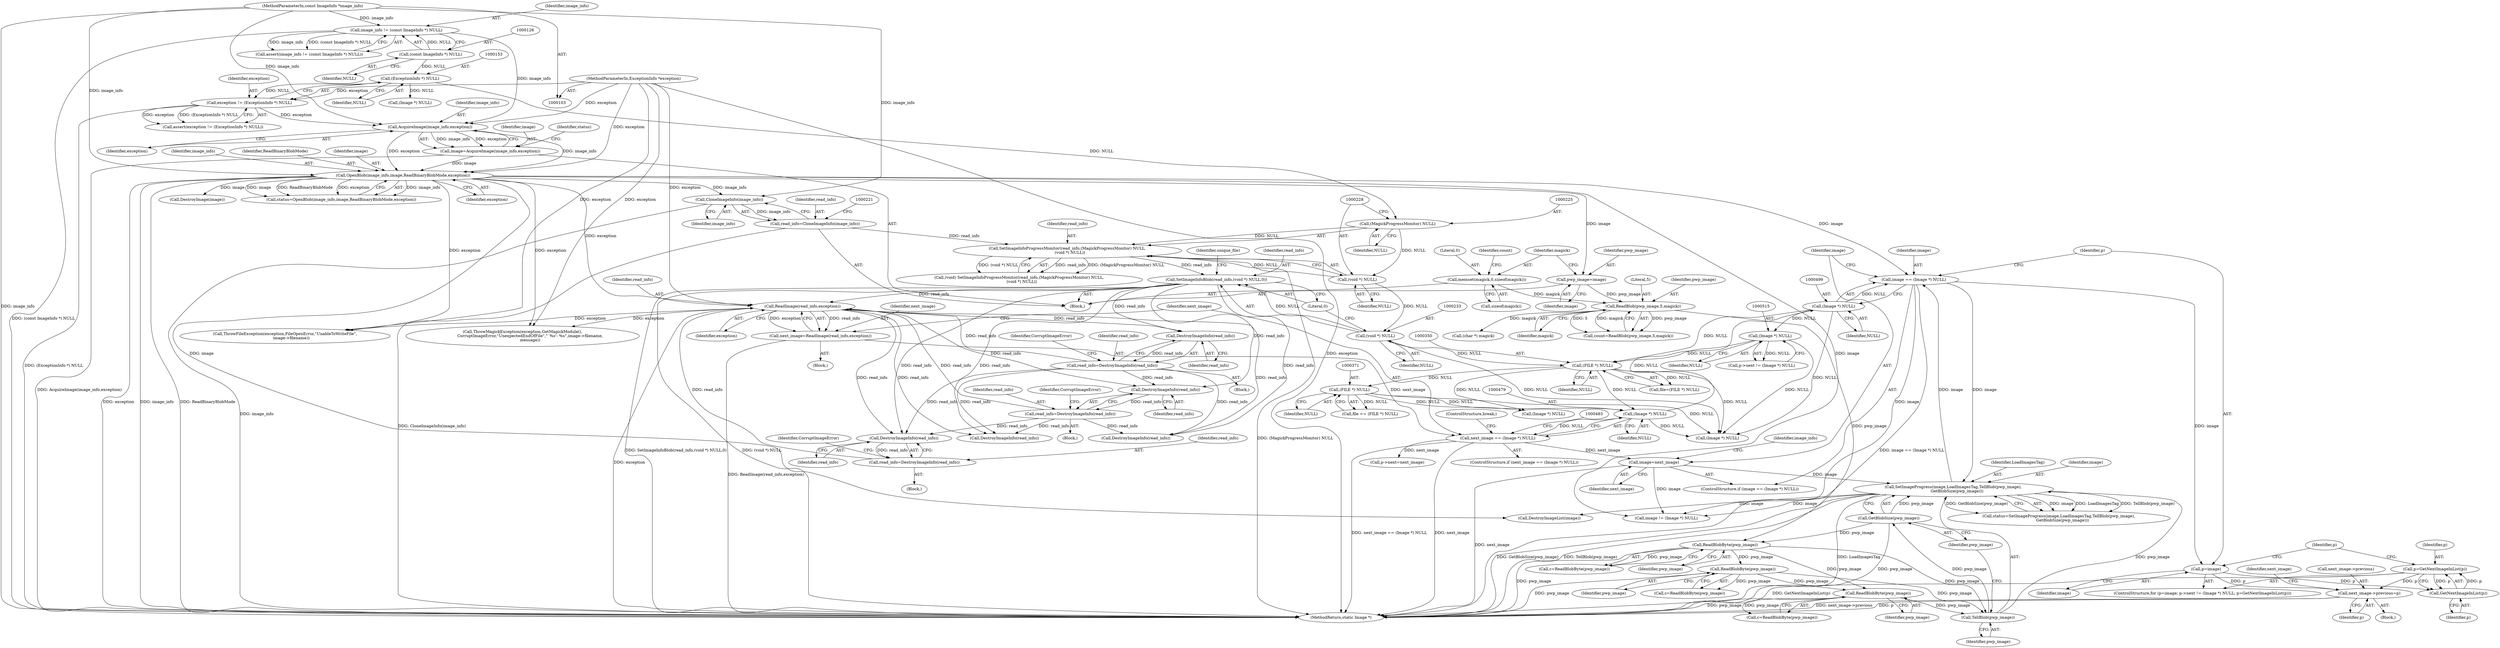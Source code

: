 digraph "0_ImageMagick_6b6bff054d569a77973f2140c0e86366e6168a6c_2@pointer" {
"1000517" [label="(Call,p=GetNextImageInList(p))"];
"1000519" [label="(Call,GetNextImageInList(p))"];
"1000517" [label="(Call,p=GetNextImageInList(p))"];
"1000507" [label="(Call,p=image)"];
"1000496" [label="(Call,image == (Image *) NULL)"];
"1000563" [label="(Call,SetImageProgress(image,LoadImagesTag,TellBlob(pwp_image),\n      GetBlobSize(pwp_image)))"];
"1000501" [label="(Call,image=next_image)"];
"1000476" [label="(Call,next_image == (Image *) NULL)"];
"1000470" [label="(Call,next_image=ReadImage(read_info,exception))"];
"1000472" [label="(Call,ReadImage(read_info,exception))"];
"1000317" [label="(Call,read_info=DestroyImageInfo(read_info))"];
"1000319" [label="(Call,DestroyImageInfo(read_info))"];
"1000230" [label="(Call,SetImageInfoBlob(read_info,(void *) NULL,0))"];
"1000222" [label="(Call,SetImageInfoProgressMonitor(read_info,(MagickProgressMonitor) NULL,\n    (void *) NULL))"];
"1000216" [label="(Call,read_info=CloneImageInfo(image_info))"];
"1000218" [label="(Call,CloneImageInfo(image_info))"];
"1000168" [label="(Call,OpenBlob(image_info,image,ReadBinaryBlobMode,exception))"];
"1000163" [label="(Call,AcquireImage(image_info,exception))"];
"1000123" [label="(Call,image_info != (const ImageInfo *) NULL)"];
"1000104" [label="(MethodParameterIn,const ImageInfo *image_info)"];
"1000125" [label="(Call,(const ImageInfo *) NULL)"];
"1000150" [label="(Call,exception != (ExceptionInfo *) NULL)"];
"1000105" [label="(MethodParameterIn,ExceptionInfo *exception)"];
"1000152" [label="(Call,(ExceptionInfo *) NULL)"];
"1000161" [label="(Call,image=AcquireImage(image_info,exception))"];
"1000224" [label="(Call,(MagickProgressMonitor) NULL)"];
"1000227" [label="(Call,(void *) NULL)"];
"1000232" [label="(Call,(void *) NULL)"];
"1000463" [label="(Call,read_info=DestroyImageInfo(read_info))"];
"1000465" [label="(Call,DestroyImageInfo(read_info))"];
"1000340" [label="(Call,read_info=DestroyImageInfo(read_info))"];
"1000342" [label="(Call,DestroyImageInfo(read_info))"];
"1000478" [label="(Call,(Image *) NULL)"];
"1000349" [label="(Call,(FILE *) NULL)"];
"1000514" [label="(Call,(Image *) NULL)"];
"1000498" [label="(Call,(Image *) NULL)"];
"1000370" [label="(Call,(FILE *) NULL)"];
"1000566" [label="(Call,TellBlob(pwp_image))"];
"1000268" [label="(Call,ReadBlobByte(pwp_image))"];
"1000261" [label="(Call,ReadBlobByte(pwp_image))"];
"1000568" [label="(Call,GetBlobSize(pwp_image))"];
"1000196" [label="(Call,ReadBlob(pwp_image,5,magick))"];
"1000186" [label="(Call,pwp_image=image)"];
"1000189" [label="(Call,memset(magick,0,sizeof(magick)))"];
"1000438" [label="(Call,ReadBlobByte(pwp_image))"];
"1000521" [label="(Call,next_image->previous=p)"];
"1000195" [label="(Identifier,count)"];
"1000227" [label="(Call,(void *) NULL)"];
"1000217" [label="(Identifier,read_info)"];
"1000351" [label="(Identifier,NULL)"];
"1000465" [label="(Call,DestroyImageInfo(read_info))"];
"1000169" [label="(Identifier,image_info)"];
"1000320" [label="(Identifier,read_info)"];
"1000345" [label="(Identifier,CorruptImageError)"];
"1000593" [label="(Call,image != (Image *) NULL)"];
"1000218" [label="(Call,CloneImageInfo(image_info))"];
"1000543" [label="(Identifier,image_info)"];
"1000509" [label="(Identifier,image)"];
"1000463" [label="(Call,read_info=DestroyImageInfo(read_info))"];
"1000521" [label="(Call,next_image->previous=p)"];
"1000152" [label="(Call,(ExceptionInfo *) NULL)"];
"1000497" [label="(Identifier,image)"];
"1000317" [label="(Call,read_info=DestroyImageInfo(read_info))"];
"1000259" [label="(Call,c=ReadBlobByte(pwp_image))"];
"1000569" [label="(Identifier,pwp_image)"];
"1000219" [label="(Identifier,image_info)"];
"1000161" [label="(Call,image=AcquireImage(image_info,exception))"];
"1000595" [label="(Call,(Image *) NULL)"];
"1000535" [label="(Call,p->next=next_image)"];
"1000186" [label="(Call,pwp_image=image)"];
"1000568" [label="(Call,GetBlobSize(pwp_image))"];
"1000478" [label="(Call,(Image *) NULL)"];
"1000525" [label="(Identifier,p)"];
"1000207" [label="(Call,(char *) magick)"];
"1000498" [label="(Call,(Image *) NULL)"];
"1000481" [label="(ControlStructure,break;)"];
"1000191" [label="(Literal,0)"];
"1000124" [label="(Identifier,image_info)"];
"1000167" [label="(Identifier,status)"];
"1000172" [label="(Identifier,exception)"];
"1000154" [label="(Identifier,NULL)"];
"1000458" [label="(Block,)"];
"1000464" [label="(Identifier,read_info)"];
"1000368" [label="(Call,file == (FILE *) NULL)"];
"1000190" [label="(Identifier,magick)"];
"1000512" [label="(Identifier,p)"];
"1000501" [label="(Call,image=next_image)"];
"1000565" [label="(Identifier,LoadImagesTag)"];
"1000633" [label="(MethodReturn,static Image *)"];
"1000466" [label="(Identifier,read_info)"];
"1000496" [label="(Call,image == (Image *) NULL)"];
"1000561" [label="(Call,status=SetImageProgress(image,LoadImagesTag,TellBlob(pwp_image),\n      GetBlobSize(pwp_image)))"];
"1000342" [label="(Call,DestroyImageInfo(read_info))"];
"1000612" [label="(Call,ThrowMagickException(exception,GetMagickModule(),\n            CorruptImageError,\"UnexpectedEndOfFile\",\"`%s': %s\",image->filename,\n            message))"];
"1000171" [label="(Identifier,ReadBinaryBlobMode)"];
"1000477" [label="(Identifier,next_image)"];
"1000476" [label="(Call,next_image == (Image *) NULL)"];
"1000510" [label="(Call,p->next != (Image *) NULL)"];
"1000162" [label="(Identifier,image)"];
"1000517" [label="(Call,p=GetNextImageInList(p))"];
"1000187" [label="(Identifier,pwp_image)"];
"1000590" [label="(Call,DestroyImageInfo(read_info))"];
"1000104" [label="(MethodParameterIn,const ImageInfo *image_info)"];
"1000566" [label="(Call,TellBlob(pwp_image))"];
"1000250" [label="(Block,)"];
"1000150" [label="(Call,exception != (ExceptionInfo *) NULL)"];
"1000164" [label="(Identifier,image_info)"];
"1000382" [label="(Call,ThrowFileException(exception,FileOpenError,\"UnableToWriteFile\",\n          image->filename))"];
"1000232" [label="(Call,(void *) NULL)"];
"1000222" [label="(Call,SetImageInfoProgressMonitor(read_info,(MagickProgressMonitor) NULL,\n    (void *) NULL))"];
"1000165" [label="(Identifier,exception)"];
"1000341" [label="(Identifier,read_info)"];
"1000199" [label="(Identifier,magick)"];
"1000370" [label="(Call,(FILE *) NULL)"];
"1000567" [label="(Identifier,pwp_image)"];
"1000194" [label="(Call,count=ReadBlob(pwp_image,5,magick))"];
"1000474" [label="(Identifier,exception)"];
"1000502" [label="(Identifier,image)"];
"1000188" [label="(Identifier,image)"];
"1000197" [label="(Identifier,pwp_image)"];
"1000168" [label="(Call,OpenBlob(image_info,image,ReadBinaryBlobMode,exception))"];
"1000268" [label="(Call,ReadBlobByte(pwp_image))"];
"1000372" [label="(Identifier,NULL)"];
"1000234" [label="(Identifier,NULL)"];
"1000122" [label="(Call,assert(image_info != (const ImageInfo *) NULL))"];
"1000506" [label="(ControlStructure,for (p=image; p->next != (Image *) NULL; p=GetNextImageInList(p)))"];
"1000508" [label="(Identifier,p)"];
"1000520" [label="(Identifier,p)"];
"1000322" [label="(Identifier,CorruptImageError)"];
"1000226" [label="(Identifier,NULL)"];
"1000518" [label="(Identifier,p)"];
"1000170" [label="(Identifier,image)"];
"1000503" [label="(Identifier,next_image)"];
"1000237" [label="(Identifier,unique_file)"];
"1000192" [label="(Call,sizeof(magick))"];
"1000471" [label="(Identifier,next_image)"];
"1000563" [label="(Call,SetImageProgress(image,LoadImagesTag,TellBlob(pwp_image),\n      GetBlobSize(pwp_image)))"];
"1000235" [label="(Literal,0)"];
"1000180" [label="(Call,DestroyImage(image))"];
"1000262" [label="(Identifier,pwp_image)"];
"1000125" [label="(Call,(const ImageInfo *) NULL)"];
"1000335" [label="(Block,)"];
"1000439" [label="(Identifier,pwp_image)"];
"1000470" [label="(Call,next_image=ReadImage(read_info,exception))"];
"1000436" [label="(Call,c=ReadBlobByte(pwp_image))"];
"1000127" [label="(Identifier,NULL)"];
"1000507" [label="(Call,p=image)"];
"1000319" [label="(Call,DestroyImageInfo(read_info))"];
"1000564" [label="(Identifier,image)"];
"1000231" [label="(Identifier,read_info)"];
"1000198" [label="(Literal,5)"];
"1000495" [label="(ControlStructure,if (image == (Image *) NULL))"];
"1000343" [label="(Identifier,read_info)"];
"1000230" [label="(Call,SetImageInfoBlob(read_info,(void *) NULL,0))"];
"1000105" [label="(MethodParameterIn,ExceptionInfo *exception)"];
"1000347" [label="(Call,file=(FILE *) NULL)"];
"1000349" [label="(Call,(FILE *) NULL)"];
"1000468" [label="(Identifier,CorruptImageError)"];
"1000391" [label="(Call,DestroyImageList(image))"];
"1000519" [label="(Call,GetNextImageInList(p))"];
"1000312" [label="(Block,)"];
"1000220" [label="(Call,(void) SetImageInfoProgressMonitor(read_info,(MagickProgressMonitor) NULL,\n    (void *) NULL))"];
"1000189" [label="(Call,memset(magick,0,sizeof(magick)))"];
"1000269" [label="(Identifier,pwp_image)"];
"1000438" [label="(Call,ReadBlobByte(pwp_image))"];
"1000261" [label="(Call,ReadBlobByte(pwp_image))"];
"1000380" [label="(Call,DestroyImageInfo(read_info))"];
"1000340" [label="(Call,read_info=DestroyImageInfo(read_info))"];
"1000528" [label="(Identifier,next_image)"];
"1000516" [label="(Identifier,NULL)"];
"1000318" [label="(Identifier,read_info)"];
"1000163" [label="(Call,AcquireImage(image_info,exception))"];
"1000149" [label="(Call,assert(exception != (ExceptionInfo *) NULL))"];
"1000229" [label="(Identifier,NULL)"];
"1000196" [label="(Call,ReadBlob(pwp_image,5,magick))"];
"1000216" [label="(Call,read_info=CloneImageInfo(image_info))"];
"1000475" [label="(ControlStructure,if (next_image == (Image *) NULL))"];
"1000394" [label="(Call,(Image *) NULL)"];
"1000224" [label="(Call,(MagickProgressMonitor) NULL)"];
"1000472" [label="(Call,ReadImage(read_info,exception))"];
"1000522" [label="(Call,next_image->previous)"];
"1000166" [label="(Call,status=OpenBlob(image_info,image,ReadBinaryBlobMode,exception))"];
"1000514" [label="(Call,(Image *) NULL)"];
"1000473" [label="(Identifier,read_info)"];
"1000151" [label="(Identifier,exception)"];
"1000505" [label="(Block,)"];
"1000106" [label="(Block,)"];
"1000500" [label="(Identifier,NULL)"];
"1000480" [label="(Identifier,NULL)"];
"1000266" [label="(Call,c=ReadBlobByte(pwp_image))"];
"1000123" [label="(Call,image_info != (const ImageInfo *) NULL)"];
"1000223" [label="(Identifier,read_info)"];
"1000183" [label="(Call,(Image *) NULL)"];
"1000517" -> "1000506"  [label="AST: "];
"1000517" -> "1000519"  [label="CFG: "];
"1000518" -> "1000517"  [label="AST: "];
"1000519" -> "1000517"  [label="AST: "];
"1000512" -> "1000517"  [label="CFG: "];
"1000517" -> "1000633"  [label="DDG: GetNextImageInList(p)"];
"1000519" -> "1000517"  [label="DDG: p"];
"1000517" -> "1000519"  [label="DDG: p"];
"1000517" -> "1000521"  [label="DDG: p"];
"1000519" -> "1000520"  [label="CFG: "];
"1000520" -> "1000519"  [label="AST: "];
"1000507" -> "1000519"  [label="DDG: p"];
"1000507" -> "1000506"  [label="AST: "];
"1000507" -> "1000509"  [label="CFG: "];
"1000508" -> "1000507"  [label="AST: "];
"1000509" -> "1000507"  [label="AST: "];
"1000512" -> "1000507"  [label="CFG: "];
"1000496" -> "1000507"  [label="DDG: image"];
"1000507" -> "1000521"  [label="DDG: p"];
"1000496" -> "1000495"  [label="AST: "];
"1000496" -> "1000498"  [label="CFG: "];
"1000497" -> "1000496"  [label="AST: "];
"1000498" -> "1000496"  [label="AST: "];
"1000502" -> "1000496"  [label="CFG: "];
"1000508" -> "1000496"  [label="CFG: "];
"1000496" -> "1000633"  [label="DDG: image == (Image *) NULL"];
"1000563" -> "1000496"  [label="DDG: image"];
"1000168" -> "1000496"  [label="DDG: image"];
"1000498" -> "1000496"  [label="DDG: NULL"];
"1000496" -> "1000563"  [label="DDG: image"];
"1000496" -> "1000593"  [label="DDG: image"];
"1000563" -> "1000561"  [label="AST: "];
"1000563" -> "1000568"  [label="CFG: "];
"1000564" -> "1000563"  [label="AST: "];
"1000565" -> "1000563"  [label="AST: "];
"1000566" -> "1000563"  [label="AST: "];
"1000568" -> "1000563"  [label="AST: "];
"1000561" -> "1000563"  [label="CFG: "];
"1000563" -> "1000633"  [label="DDG: GetBlobSize(pwp_image)"];
"1000563" -> "1000633"  [label="DDG: TellBlob(pwp_image)"];
"1000563" -> "1000633"  [label="DDG: LoadImagesTag"];
"1000563" -> "1000391"  [label="DDG: image"];
"1000563" -> "1000561"  [label="DDG: image"];
"1000563" -> "1000561"  [label="DDG: LoadImagesTag"];
"1000563" -> "1000561"  [label="DDG: TellBlob(pwp_image)"];
"1000563" -> "1000561"  [label="DDG: GetBlobSize(pwp_image)"];
"1000501" -> "1000563"  [label="DDG: image"];
"1000566" -> "1000563"  [label="DDG: pwp_image"];
"1000568" -> "1000563"  [label="DDG: pwp_image"];
"1000563" -> "1000593"  [label="DDG: image"];
"1000501" -> "1000495"  [label="AST: "];
"1000501" -> "1000503"  [label="CFG: "];
"1000502" -> "1000501"  [label="AST: "];
"1000503" -> "1000501"  [label="AST: "];
"1000543" -> "1000501"  [label="CFG: "];
"1000501" -> "1000633"  [label="DDG: next_image"];
"1000476" -> "1000501"  [label="DDG: next_image"];
"1000501" -> "1000593"  [label="DDG: image"];
"1000476" -> "1000475"  [label="AST: "];
"1000476" -> "1000478"  [label="CFG: "];
"1000477" -> "1000476"  [label="AST: "];
"1000478" -> "1000476"  [label="AST: "];
"1000481" -> "1000476"  [label="CFG: "];
"1000483" -> "1000476"  [label="CFG: "];
"1000476" -> "1000633"  [label="DDG: next_image == (Image *) NULL"];
"1000476" -> "1000633"  [label="DDG: next_image"];
"1000470" -> "1000476"  [label="DDG: next_image"];
"1000478" -> "1000476"  [label="DDG: NULL"];
"1000476" -> "1000535"  [label="DDG: next_image"];
"1000470" -> "1000250"  [label="AST: "];
"1000470" -> "1000472"  [label="CFG: "];
"1000471" -> "1000470"  [label="AST: "];
"1000472" -> "1000470"  [label="AST: "];
"1000477" -> "1000470"  [label="CFG: "];
"1000470" -> "1000633"  [label="DDG: ReadImage(read_info,exception)"];
"1000472" -> "1000470"  [label="DDG: read_info"];
"1000472" -> "1000470"  [label="DDG: exception"];
"1000472" -> "1000474"  [label="CFG: "];
"1000473" -> "1000472"  [label="AST: "];
"1000474" -> "1000472"  [label="AST: "];
"1000472" -> "1000633"  [label="DDG: exception"];
"1000472" -> "1000319"  [label="DDG: read_info"];
"1000472" -> "1000342"  [label="DDG: read_info"];
"1000472" -> "1000380"  [label="DDG: read_info"];
"1000472" -> "1000382"  [label="DDG: exception"];
"1000472" -> "1000465"  [label="DDG: read_info"];
"1000317" -> "1000472"  [label="DDG: read_info"];
"1000230" -> "1000472"  [label="DDG: read_info"];
"1000463" -> "1000472"  [label="DDG: read_info"];
"1000340" -> "1000472"  [label="DDG: read_info"];
"1000168" -> "1000472"  [label="DDG: exception"];
"1000105" -> "1000472"  [label="DDG: exception"];
"1000472" -> "1000590"  [label="DDG: read_info"];
"1000472" -> "1000612"  [label="DDG: exception"];
"1000317" -> "1000312"  [label="AST: "];
"1000317" -> "1000319"  [label="CFG: "];
"1000318" -> "1000317"  [label="AST: "];
"1000319" -> "1000317"  [label="AST: "];
"1000322" -> "1000317"  [label="CFG: "];
"1000319" -> "1000317"  [label="DDG: read_info"];
"1000317" -> "1000342"  [label="DDG: read_info"];
"1000317" -> "1000380"  [label="DDG: read_info"];
"1000317" -> "1000465"  [label="DDG: read_info"];
"1000317" -> "1000590"  [label="DDG: read_info"];
"1000319" -> "1000320"  [label="CFG: "];
"1000320" -> "1000319"  [label="AST: "];
"1000230" -> "1000319"  [label="DDG: read_info"];
"1000230" -> "1000106"  [label="AST: "];
"1000230" -> "1000235"  [label="CFG: "];
"1000231" -> "1000230"  [label="AST: "];
"1000232" -> "1000230"  [label="AST: "];
"1000235" -> "1000230"  [label="AST: "];
"1000237" -> "1000230"  [label="CFG: "];
"1000230" -> "1000633"  [label="DDG: (void *) NULL"];
"1000230" -> "1000633"  [label="DDG: SetImageInfoBlob(read_info,(void *) NULL,0)"];
"1000222" -> "1000230"  [label="DDG: read_info"];
"1000232" -> "1000230"  [label="DDG: NULL"];
"1000230" -> "1000342"  [label="DDG: read_info"];
"1000230" -> "1000380"  [label="DDG: read_info"];
"1000230" -> "1000465"  [label="DDG: read_info"];
"1000230" -> "1000590"  [label="DDG: read_info"];
"1000222" -> "1000220"  [label="AST: "];
"1000222" -> "1000227"  [label="CFG: "];
"1000223" -> "1000222"  [label="AST: "];
"1000224" -> "1000222"  [label="AST: "];
"1000227" -> "1000222"  [label="AST: "];
"1000220" -> "1000222"  [label="CFG: "];
"1000222" -> "1000633"  [label="DDG: (MagickProgressMonitor) NULL"];
"1000222" -> "1000220"  [label="DDG: read_info"];
"1000222" -> "1000220"  [label="DDG: (MagickProgressMonitor) NULL"];
"1000222" -> "1000220"  [label="DDG: (void *) NULL"];
"1000216" -> "1000222"  [label="DDG: read_info"];
"1000224" -> "1000222"  [label="DDG: NULL"];
"1000227" -> "1000222"  [label="DDG: NULL"];
"1000216" -> "1000106"  [label="AST: "];
"1000216" -> "1000218"  [label="CFG: "];
"1000217" -> "1000216"  [label="AST: "];
"1000218" -> "1000216"  [label="AST: "];
"1000221" -> "1000216"  [label="CFG: "];
"1000216" -> "1000633"  [label="DDG: CloneImageInfo(image_info)"];
"1000218" -> "1000216"  [label="DDG: image_info"];
"1000218" -> "1000219"  [label="CFG: "];
"1000219" -> "1000218"  [label="AST: "];
"1000218" -> "1000633"  [label="DDG: image_info"];
"1000168" -> "1000218"  [label="DDG: image_info"];
"1000104" -> "1000218"  [label="DDG: image_info"];
"1000168" -> "1000166"  [label="AST: "];
"1000168" -> "1000172"  [label="CFG: "];
"1000169" -> "1000168"  [label="AST: "];
"1000170" -> "1000168"  [label="AST: "];
"1000171" -> "1000168"  [label="AST: "];
"1000172" -> "1000168"  [label="AST: "];
"1000166" -> "1000168"  [label="CFG: "];
"1000168" -> "1000633"  [label="DDG: exception"];
"1000168" -> "1000633"  [label="DDG: image_info"];
"1000168" -> "1000633"  [label="DDG: ReadBinaryBlobMode"];
"1000168" -> "1000166"  [label="DDG: image_info"];
"1000168" -> "1000166"  [label="DDG: image"];
"1000168" -> "1000166"  [label="DDG: ReadBinaryBlobMode"];
"1000168" -> "1000166"  [label="DDG: exception"];
"1000163" -> "1000168"  [label="DDG: image_info"];
"1000163" -> "1000168"  [label="DDG: exception"];
"1000104" -> "1000168"  [label="DDG: image_info"];
"1000161" -> "1000168"  [label="DDG: image"];
"1000105" -> "1000168"  [label="DDG: exception"];
"1000168" -> "1000180"  [label="DDG: image"];
"1000168" -> "1000186"  [label="DDG: image"];
"1000168" -> "1000382"  [label="DDG: exception"];
"1000168" -> "1000391"  [label="DDG: image"];
"1000168" -> "1000593"  [label="DDG: image"];
"1000168" -> "1000612"  [label="DDG: exception"];
"1000163" -> "1000161"  [label="AST: "];
"1000163" -> "1000165"  [label="CFG: "];
"1000164" -> "1000163"  [label="AST: "];
"1000165" -> "1000163"  [label="AST: "];
"1000161" -> "1000163"  [label="CFG: "];
"1000163" -> "1000161"  [label="DDG: image_info"];
"1000163" -> "1000161"  [label="DDG: exception"];
"1000123" -> "1000163"  [label="DDG: image_info"];
"1000104" -> "1000163"  [label="DDG: image_info"];
"1000150" -> "1000163"  [label="DDG: exception"];
"1000105" -> "1000163"  [label="DDG: exception"];
"1000123" -> "1000122"  [label="AST: "];
"1000123" -> "1000125"  [label="CFG: "];
"1000124" -> "1000123"  [label="AST: "];
"1000125" -> "1000123"  [label="AST: "];
"1000122" -> "1000123"  [label="CFG: "];
"1000123" -> "1000633"  [label="DDG: (const ImageInfo *) NULL"];
"1000123" -> "1000122"  [label="DDG: image_info"];
"1000123" -> "1000122"  [label="DDG: (const ImageInfo *) NULL"];
"1000104" -> "1000123"  [label="DDG: image_info"];
"1000125" -> "1000123"  [label="DDG: NULL"];
"1000104" -> "1000103"  [label="AST: "];
"1000104" -> "1000633"  [label="DDG: image_info"];
"1000125" -> "1000127"  [label="CFG: "];
"1000126" -> "1000125"  [label="AST: "];
"1000127" -> "1000125"  [label="AST: "];
"1000125" -> "1000152"  [label="DDG: NULL"];
"1000150" -> "1000149"  [label="AST: "];
"1000150" -> "1000152"  [label="CFG: "];
"1000151" -> "1000150"  [label="AST: "];
"1000152" -> "1000150"  [label="AST: "];
"1000149" -> "1000150"  [label="CFG: "];
"1000150" -> "1000633"  [label="DDG: (ExceptionInfo *) NULL"];
"1000150" -> "1000149"  [label="DDG: exception"];
"1000150" -> "1000149"  [label="DDG: (ExceptionInfo *) NULL"];
"1000105" -> "1000150"  [label="DDG: exception"];
"1000152" -> "1000150"  [label="DDG: NULL"];
"1000105" -> "1000103"  [label="AST: "];
"1000105" -> "1000633"  [label="DDG: exception"];
"1000105" -> "1000382"  [label="DDG: exception"];
"1000105" -> "1000612"  [label="DDG: exception"];
"1000152" -> "1000154"  [label="CFG: "];
"1000153" -> "1000152"  [label="AST: "];
"1000154" -> "1000152"  [label="AST: "];
"1000152" -> "1000183"  [label="DDG: NULL"];
"1000152" -> "1000224"  [label="DDG: NULL"];
"1000161" -> "1000106"  [label="AST: "];
"1000162" -> "1000161"  [label="AST: "];
"1000167" -> "1000161"  [label="CFG: "];
"1000161" -> "1000633"  [label="DDG: AcquireImage(image_info,exception)"];
"1000224" -> "1000226"  [label="CFG: "];
"1000225" -> "1000224"  [label="AST: "];
"1000226" -> "1000224"  [label="AST: "];
"1000228" -> "1000224"  [label="CFG: "];
"1000224" -> "1000227"  [label="DDG: NULL"];
"1000227" -> "1000229"  [label="CFG: "];
"1000228" -> "1000227"  [label="AST: "];
"1000229" -> "1000227"  [label="AST: "];
"1000227" -> "1000232"  [label="DDG: NULL"];
"1000232" -> "1000234"  [label="CFG: "];
"1000233" -> "1000232"  [label="AST: "];
"1000234" -> "1000232"  [label="AST: "];
"1000235" -> "1000232"  [label="CFG: "];
"1000232" -> "1000349"  [label="DDG: NULL"];
"1000232" -> "1000595"  [label="DDG: NULL"];
"1000463" -> "1000458"  [label="AST: "];
"1000463" -> "1000465"  [label="CFG: "];
"1000464" -> "1000463"  [label="AST: "];
"1000465" -> "1000463"  [label="AST: "];
"1000468" -> "1000463"  [label="CFG: "];
"1000465" -> "1000463"  [label="DDG: read_info"];
"1000465" -> "1000466"  [label="CFG: "];
"1000466" -> "1000465"  [label="AST: "];
"1000340" -> "1000465"  [label="DDG: read_info"];
"1000340" -> "1000335"  [label="AST: "];
"1000340" -> "1000342"  [label="CFG: "];
"1000341" -> "1000340"  [label="AST: "];
"1000342" -> "1000340"  [label="AST: "];
"1000345" -> "1000340"  [label="CFG: "];
"1000342" -> "1000340"  [label="DDG: read_info"];
"1000340" -> "1000380"  [label="DDG: read_info"];
"1000340" -> "1000590"  [label="DDG: read_info"];
"1000342" -> "1000343"  [label="CFG: "];
"1000343" -> "1000342"  [label="AST: "];
"1000478" -> "1000480"  [label="CFG: "];
"1000479" -> "1000478"  [label="AST: "];
"1000480" -> "1000478"  [label="AST: "];
"1000349" -> "1000478"  [label="DDG: NULL"];
"1000370" -> "1000478"  [label="DDG: NULL"];
"1000478" -> "1000498"  [label="DDG: NULL"];
"1000478" -> "1000595"  [label="DDG: NULL"];
"1000349" -> "1000347"  [label="AST: "];
"1000349" -> "1000351"  [label="CFG: "];
"1000350" -> "1000349"  [label="AST: "];
"1000351" -> "1000349"  [label="AST: "];
"1000347" -> "1000349"  [label="CFG: "];
"1000349" -> "1000347"  [label="DDG: NULL"];
"1000514" -> "1000349"  [label="DDG: NULL"];
"1000498" -> "1000349"  [label="DDG: NULL"];
"1000349" -> "1000370"  [label="DDG: NULL"];
"1000349" -> "1000394"  [label="DDG: NULL"];
"1000349" -> "1000595"  [label="DDG: NULL"];
"1000514" -> "1000510"  [label="AST: "];
"1000514" -> "1000516"  [label="CFG: "];
"1000515" -> "1000514"  [label="AST: "];
"1000516" -> "1000514"  [label="AST: "];
"1000510" -> "1000514"  [label="CFG: "];
"1000514" -> "1000510"  [label="DDG: NULL"];
"1000498" -> "1000514"  [label="DDG: NULL"];
"1000514" -> "1000595"  [label="DDG: NULL"];
"1000498" -> "1000500"  [label="CFG: "];
"1000499" -> "1000498"  [label="AST: "];
"1000500" -> "1000498"  [label="AST: "];
"1000498" -> "1000595"  [label="DDG: NULL"];
"1000370" -> "1000368"  [label="AST: "];
"1000370" -> "1000372"  [label="CFG: "];
"1000371" -> "1000370"  [label="AST: "];
"1000372" -> "1000370"  [label="AST: "];
"1000368" -> "1000370"  [label="CFG: "];
"1000370" -> "1000368"  [label="DDG: NULL"];
"1000370" -> "1000394"  [label="DDG: NULL"];
"1000370" -> "1000595"  [label="DDG: NULL"];
"1000566" -> "1000567"  [label="CFG: "];
"1000567" -> "1000566"  [label="AST: "];
"1000569" -> "1000566"  [label="CFG: "];
"1000268" -> "1000566"  [label="DDG: pwp_image"];
"1000261" -> "1000566"  [label="DDG: pwp_image"];
"1000438" -> "1000566"  [label="DDG: pwp_image"];
"1000566" -> "1000568"  [label="DDG: pwp_image"];
"1000268" -> "1000266"  [label="AST: "];
"1000268" -> "1000269"  [label="CFG: "];
"1000269" -> "1000268"  [label="AST: "];
"1000266" -> "1000268"  [label="CFG: "];
"1000268" -> "1000633"  [label="DDG: pwp_image"];
"1000268" -> "1000266"  [label="DDG: pwp_image"];
"1000261" -> "1000268"  [label="DDG: pwp_image"];
"1000268" -> "1000438"  [label="DDG: pwp_image"];
"1000261" -> "1000259"  [label="AST: "];
"1000261" -> "1000262"  [label="CFG: "];
"1000262" -> "1000261"  [label="AST: "];
"1000259" -> "1000261"  [label="CFG: "];
"1000261" -> "1000633"  [label="DDG: pwp_image"];
"1000261" -> "1000259"  [label="DDG: pwp_image"];
"1000568" -> "1000261"  [label="DDG: pwp_image"];
"1000196" -> "1000261"  [label="DDG: pwp_image"];
"1000261" -> "1000438"  [label="DDG: pwp_image"];
"1000568" -> "1000569"  [label="CFG: "];
"1000569" -> "1000568"  [label="AST: "];
"1000568" -> "1000633"  [label="DDG: pwp_image"];
"1000196" -> "1000194"  [label="AST: "];
"1000196" -> "1000199"  [label="CFG: "];
"1000197" -> "1000196"  [label="AST: "];
"1000198" -> "1000196"  [label="AST: "];
"1000199" -> "1000196"  [label="AST: "];
"1000194" -> "1000196"  [label="CFG: "];
"1000196" -> "1000194"  [label="DDG: pwp_image"];
"1000196" -> "1000194"  [label="DDG: 5"];
"1000196" -> "1000194"  [label="DDG: magick"];
"1000186" -> "1000196"  [label="DDG: pwp_image"];
"1000189" -> "1000196"  [label="DDG: magick"];
"1000196" -> "1000207"  [label="DDG: magick"];
"1000186" -> "1000106"  [label="AST: "];
"1000186" -> "1000188"  [label="CFG: "];
"1000187" -> "1000186"  [label="AST: "];
"1000188" -> "1000186"  [label="AST: "];
"1000190" -> "1000186"  [label="CFG: "];
"1000189" -> "1000106"  [label="AST: "];
"1000189" -> "1000192"  [label="CFG: "];
"1000190" -> "1000189"  [label="AST: "];
"1000191" -> "1000189"  [label="AST: "];
"1000192" -> "1000189"  [label="AST: "];
"1000195" -> "1000189"  [label="CFG: "];
"1000438" -> "1000436"  [label="AST: "];
"1000438" -> "1000439"  [label="CFG: "];
"1000439" -> "1000438"  [label="AST: "];
"1000436" -> "1000438"  [label="CFG: "];
"1000438" -> "1000633"  [label="DDG: pwp_image"];
"1000438" -> "1000436"  [label="DDG: pwp_image"];
"1000521" -> "1000505"  [label="AST: "];
"1000521" -> "1000525"  [label="CFG: "];
"1000522" -> "1000521"  [label="AST: "];
"1000525" -> "1000521"  [label="AST: "];
"1000528" -> "1000521"  [label="CFG: "];
"1000521" -> "1000633"  [label="DDG: p"];
"1000521" -> "1000633"  [label="DDG: next_image->previous"];
}
